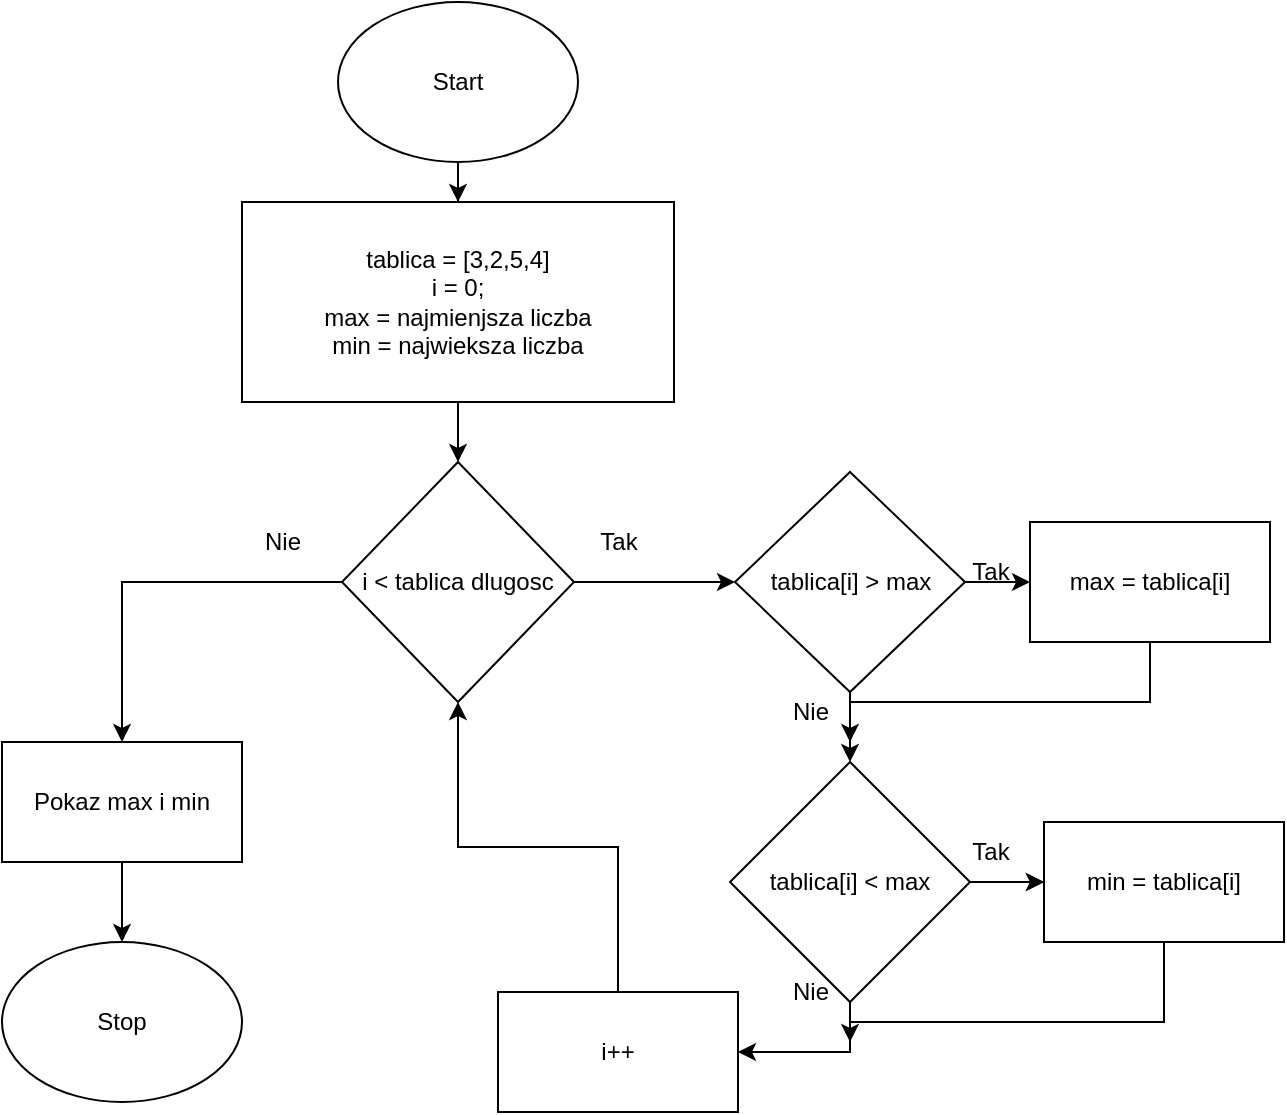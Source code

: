 <mxfile version="20.8.20" type="github">
  <diagram name="Strona-1" id="CLMY1FzZP6jjgiYLvipj">
    <mxGraphModel dx="1434" dy="764" grid="1" gridSize="10" guides="1" tooltips="1" connect="1" arrows="1" fold="1" page="1" pageScale="1" pageWidth="827" pageHeight="1169" math="0" shadow="0">
      <root>
        <mxCell id="0" />
        <mxCell id="1" parent="0" />
        <mxCell id="iCrwghnV4iTjh0SFgsmy-5" style="edgeStyle=orthogonalEdgeStyle;rounded=0;orthogonalLoop=1;jettySize=auto;html=1;" edge="1" parent="1" source="iCrwghnV4iTjh0SFgsmy-1" target="iCrwghnV4iTjh0SFgsmy-3">
          <mxGeometry relative="1" as="geometry" />
        </mxCell>
        <mxCell id="iCrwghnV4iTjh0SFgsmy-1" value="Start" style="ellipse;whiteSpace=wrap;html=1;" vertex="1" parent="1">
          <mxGeometry x="354" y="30" width="120" height="80" as="geometry" />
        </mxCell>
        <mxCell id="iCrwghnV4iTjh0SFgsmy-2" value="Stop" style="ellipse;whiteSpace=wrap;html=1;" vertex="1" parent="1">
          <mxGeometry x="186" y="500" width="120" height="80" as="geometry" />
        </mxCell>
        <mxCell id="iCrwghnV4iTjh0SFgsmy-6" style="edgeStyle=orthogonalEdgeStyle;rounded=0;orthogonalLoop=1;jettySize=auto;html=1;entryX=0.5;entryY=0;entryDx=0;entryDy=0;" edge="1" parent="1" source="iCrwghnV4iTjh0SFgsmy-3" target="iCrwghnV4iTjh0SFgsmy-4">
          <mxGeometry relative="1" as="geometry" />
        </mxCell>
        <mxCell id="iCrwghnV4iTjh0SFgsmy-3" value="tablica = [3,2,5,4]&lt;br&gt;i = 0;&lt;br&gt;max = najmienjsza liczba&lt;br&gt;min = najwieksza liczba" style="rounded=0;whiteSpace=wrap;html=1;" vertex="1" parent="1">
          <mxGeometry x="306" y="130" width="216" height="100" as="geometry" />
        </mxCell>
        <mxCell id="iCrwghnV4iTjh0SFgsmy-8" style="edgeStyle=orthogonalEdgeStyle;rounded=0;orthogonalLoop=1;jettySize=auto;html=1;entryX=0.5;entryY=0;entryDx=0;entryDy=0;" edge="1" parent="1" source="iCrwghnV4iTjh0SFgsmy-4" target="iCrwghnV4iTjh0SFgsmy-7">
          <mxGeometry relative="1" as="geometry" />
        </mxCell>
        <mxCell id="iCrwghnV4iTjh0SFgsmy-15" style="edgeStyle=orthogonalEdgeStyle;rounded=0;orthogonalLoop=1;jettySize=auto;html=1;entryX=0;entryY=0.5;entryDx=0;entryDy=0;" edge="1" parent="1" source="iCrwghnV4iTjh0SFgsmy-4" target="iCrwghnV4iTjh0SFgsmy-13">
          <mxGeometry relative="1" as="geometry" />
        </mxCell>
        <mxCell id="iCrwghnV4iTjh0SFgsmy-4" value="i &amp;lt; tablica dlugosc" style="rhombus;whiteSpace=wrap;html=1;" vertex="1" parent="1">
          <mxGeometry x="356" y="260" width="116" height="120" as="geometry" />
        </mxCell>
        <mxCell id="iCrwghnV4iTjh0SFgsmy-9" style="edgeStyle=orthogonalEdgeStyle;rounded=0;orthogonalLoop=1;jettySize=auto;html=1;" edge="1" parent="1" source="iCrwghnV4iTjh0SFgsmy-7" target="iCrwghnV4iTjh0SFgsmy-2">
          <mxGeometry relative="1" as="geometry" />
        </mxCell>
        <mxCell id="iCrwghnV4iTjh0SFgsmy-7" value="Pokaz max i min" style="rounded=0;whiteSpace=wrap;html=1;" vertex="1" parent="1">
          <mxGeometry x="186" y="400" width="120" height="60" as="geometry" />
        </mxCell>
        <mxCell id="iCrwghnV4iTjh0SFgsmy-10" value="Nie" style="text;html=1;align=center;verticalAlign=middle;resizable=0;points=[];autosize=1;strokeColor=none;fillColor=none;" vertex="1" parent="1">
          <mxGeometry x="306" y="285" width="40" height="30" as="geometry" />
        </mxCell>
        <mxCell id="iCrwghnV4iTjh0SFgsmy-33" style="edgeStyle=orthogonalEdgeStyle;rounded=0;orthogonalLoop=1;jettySize=auto;html=1;entryX=0.5;entryY=1;entryDx=0;entryDy=0;" edge="1" parent="1" source="iCrwghnV4iTjh0SFgsmy-12" target="iCrwghnV4iTjh0SFgsmy-4">
          <mxGeometry relative="1" as="geometry" />
        </mxCell>
        <mxCell id="iCrwghnV4iTjh0SFgsmy-12" value="i++" style="rounded=0;whiteSpace=wrap;html=1;" vertex="1" parent="1">
          <mxGeometry x="434" y="525" width="120" height="60" as="geometry" />
        </mxCell>
        <mxCell id="iCrwghnV4iTjh0SFgsmy-18" style="edgeStyle=orthogonalEdgeStyle;rounded=0;orthogonalLoop=1;jettySize=auto;html=1;entryX=0.5;entryY=0;entryDx=0;entryDy=0;" edge="1" parent="1" source="iCrwghnV4iTjh0SFgsmy-13" target="iCrwghnV4iTjh0SFgsmy-14">
          <mxGeometry relative="1" as="geometry" />
        </mxCell>
        <mxCell id="iCrwghnV4iTjh0SFgsmy-21" style="edgeStyle=orthogonalEdgeStyle;rounded=0;orthogonalLoop=1;jettySize=auto;html=1;entryX=0;entryY=0.5;entryDx=0;entryDy=0;" edge="1" parent="1" source="iCrwghnV4iTjh0SFgsmy-13" target="iCrwghnV4iTjh0SFgsmy-20">
          <mxGeometry relative="1" as="geometry" />
        </mxCell>
        <mxCell id="iCrwghnV4iTjh0SFgsmy-13" value="tablica[i] &amp;gt; max" style="rhombus;whiteSpace=wrap;html=1;" vertex="1" parent="1">
          <mxGeometry x="552.5" y="265" width="115" height="110" as="geometry" />
        </mxCell>
        <mxCell id="iCrwghnV4iTjh0SFgsmy-19" style="edgeStyle=orthogonalEdgeStyle;rounded=0;orthogonalLoop=1;jettySize=auto;html=1;entryX=1;entryY=0.5;entryDx=0;entryDy=0;" edge="1" parent="1" source="iCrwghnV4iTjh0SFgsmy-14" target="iCrwghnV4iTjh0SFgsmy-12">
          <mxGeometry relative="1" as="geometry" />
        </mxCell>
        <mxCell id="iCrwghnV4iTjh0SFgsmy-24" style="edgeStyle=orthogonalEdgeStyle;rounded=0;orthogonalLoop=1;jettySize=auto;html=1;startArrow=none;" edge="1" parent="1" target="iCrwghnV4iTjh0SFgsmy-23">
          <mxGeometry relative="1" as="geometry">
            <mxPoint x="700" y="470" as="sourcePoint" />
            <Array as="points">
              <mxPoint x="700" y="470" />
            </Array>
          </mxGeometry>
        </mxCell>
        <mxCell id="iCrwghnV4iTjh0SFgsmy-31" style="edgeStyle=orthogonalEdgeStyle;rounded=0;orthogonalLoop=1;jettySize=auto;html=1;entryX=0;entryY=0.5;entryDx=0;entryDy=0;" edge="1" parent="1" source="iCrwghnV4iTjh0SFgsmy-14" target="iCrwghnV4iTjh0SFgsmy-23">
          <mxGeometry relative="1" as="geometry" />
        </mxCell>
        <mxCell id="iCrwghnV4iTjh0SFgsmy-14" value="tablica[i] &amp;lt; max" style="rhombus;whiteSpace=wrap;html=1;" vertex="1" parent="1">
          <mxGeometry x="550" y="410" width="120" height="120" as="geometry" />
        </mxCell>
        <mxCell id="iCrwghnV4iTjh0SFgsmy-16" value="Tak" style="text;html=1;align=center;verticalAlign=middle;resizable=0;points=[];autosize=1;strokeColor=none;fillColor=none;" vertex="1" parent="1">
          <mxGeometry x="474" y="285" width="40" height="30" as="geometry" />
        </mxCell>
        <mxCell id="iCrwghnV4iTjh0SFgsmy-22" style="edgeStyle=orthogonalEdgeStyle;rounded=0;orthogonalLoop=1;jettySize=auto;html=1;" edge="1" parent="1" source="iCrwghnV4iTjh0SFgsmy-20">
          <mxGeometry relative="1" as="geometry">
            <mxPoint x="610" y="400" as="targetPoint" />
            <Array as="points">
              <mxPoint x="760" y="380" />
              <mxPoint x="610" y="380" />
            </Array>
          </mxGeometry>
        </mxCell>
        <mxCell id="iCrwghnV4iTjh0SFgsmy-20" value="max = tablica[i]" style="whiteSpace=wrap;html=1;" vertex="1" parent="1">
          <mxGeometry x="700" y="290" width="120" height="60" as="geometry" />
        </mxCell>
        <mxCell id="iCrwghnV4iTjh0SFgsmy-25" style="edgeStyle=orthogonalEdgeStyle;rounded=0;orthogonalLoop=1;jettySize=auto;html=1;" edge="1" parent="1" source="iCrwghnV4iTjh0SFgsmy-23">
          <mxGeometry relative="1" as="geometry">
            <mxPoint x="610" y="550" as="targetPoint" />
            <Array as="points">
              <mxPoint x="767" y="540" />
              <mxPoint x="610" y="540" />
            </Array>
          </mxGeometry>
        </mxCell>
        <mxCell id="iCrwghnV4iTjh0SFgsmy-23" value="min = tablica[i]" style="whiteSpace=wrap;html=1;" vertex="1" parent="1">
          <mxGeometry x="707" y="440" width="120" height="60" as="geometry" />
        </mxCell>
        <mxCell id="iCrwghnV4iTjh0SFgsmy-26" value="Tak" style="text;html=1;align=center;verticalAlign=middle;resizable=0;points=[];autosize=1;strokeColor=none;fillColor=none;" vertex="1" parent="1">
          <mxGeometry x="660" y="300" width="40" height="30" as="geometry" />
        </mxCell>
        <mxCell id="iCrwghnV4iTjh0SFgsmy-29" value="Nie" style="text;html=1;align=center;verticalAlign=middle;resizable=0;points=[];autosize=1;strokeColor=none;fillColor=none;" vertex="1" parent="1">
          <mxGeometry x="570" y="510" width="40" height="30" as="geometry" />
        </mxCell>
        <mxCell id="iCrwghnV4iTjh0SFgsmy-30" value="Nie" style="text;html=1;align=center;verticalAlign=middle;resizable=0;points=[];autosize=1;strokeColor=none;fillColor=none;" vertex="1" parent="1">
          <mxGeometry x="570" y="370" width="40" height="30" as="geometry" />
        </mxCell>
        <mxCell id="iCrwghnV4iTjh0SFgsmy-32" value="Tak" style="text;html=1;align=center;verticalAlign=middle;resizable=0;points=[];autosize=1;strokeColor=none;fillColor=none;" vertex="1" parent="1">
          <mxGeometry x="660" y="440" width="40" height="30" as="geometry" />
        </mxCell>
      </root>
    </mxGraphModel>
  </diagram>
</mxfile>
